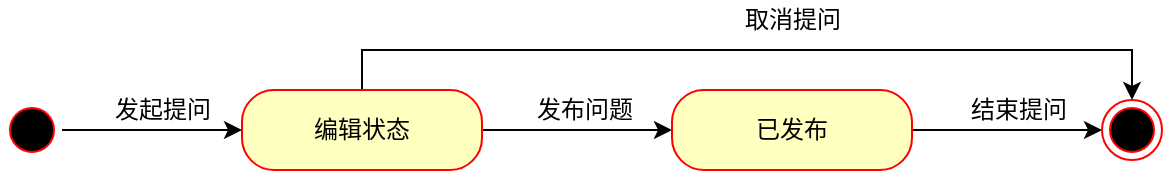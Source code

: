 <mxfile version="12.9.3" type="device"><diagram id="6wMeyarMs7nROyQC8wwc" name="第 1 页"><mxGraphModel dx="1026" dy="594" grid="1" gridSize="10" guides="1" tooltips="1" connect="1" arrows="1" fold="1" page="1" pageScale="1" pageWidth="1169" pageHeight="1654" math="0" shadow="0"><root><mxCell id="0"/><mxCell id="1" parent="0"/><mxCell id="kwCeZO9LCJKJkSMRnid0-12" style="edgeStyle=orthogonalEdgeStyle;rounded=0;orthogonalLoop=1;jettySize=auto;html=1;exitX=1;exitY=0.5;exitDx=0;exitDy=0;entryX=0;entryY=0.5;entryDx=0;entryDy=0;" edge="1" parent="1" source="kwCeZO9LCJKJkSMRnid0-1" target="kwCeZO9LCJKJkSMRnid0-3"><mxGeometry relative="1" as="geometry"/></mxCell><mxCell id="kwCeZO9LCJKJkSMRnid0-1" value="" style="ellipse;html=1;shape=startState;fillColor=#000000;strokeColor=#ff0000;" vertex="1" parent="1"><mxGeometry x="130" y="160" width="30" height="30" as="geometry"/></mxCell><mxCell id="kwCeZO9LCJKJkSMRnid0-7" style="edgeStyle=orthogonalEdgeStyle;rounded=0;orthogonalLoop=1;jettySize=auto;html=1;exitX=1;exitY=0.5;exitDx=0;exitDy=0;entryX=0;entryY=0.5;entryDx=0;entryDy=0;" edge="1" parent="1" source="kwCeZO9LCJKJkSMRnid0-3" target="kwCeZO9LCJKJkSMRnid0-5"><mxGeometry relative="1" as="geometry"/></mxCell><mxCell id="kwCeZO9LCJKJkSMRnid0-16" value="发布问题" style="text;html=1;align=center;verticalAlign=middle;resizable=0;points=[];labelBackgroundColor=#ffffff;" vertex="1" connectable="0" parent="kwCeZO9LCJKJkSMRnid0-7"><mxGeometry x="-0.149" y="11" relative="1" as="geometry"><mxPoint x="10" y="1" as="offset"/></mxGeometry></mxCell><mxCell id="kwCeZO9LCJKJkSMRnid0-13" style="edgeStyle=orthogonalEdgeStyle;rounded=0;orthogonalLoop=1;jettySize=auto;html=1;exitX=0.5;exitY=0;exitDx=0;exitDy=0;entryX=0.5;entryY=0;entryDx=0;entryDy=0;" edge="1" parent="1" source="kwCeZO9LCJKJkSMRnid0-3" target="kwCeZO9LCJKJkSMRnid0-9"><mxGeometry relative="1" as="geometry"/></mxCell><mxCell id="kwCeZO9LCJKJkSMRnid0-3" value="编辑状态" style="rounded=1;whiteSpace=wrap;html=1;arcSize=40;fontColor=#000000;fillColor=#ffffc0;strokeColor=#ff0000;" vertex="1" parent="1"><mxGeometry x="250" y="155" width="120" height="40" as="geometry"/></mxCell><mxCell id="kwCeZO9LCJKJkSMRnid0-11" style="edgeStyle=orthogonalEdgeStyle;rounded=0;orthogonalLoop=1;jettySize=auto;html=1;exitX=1;exitY=0.5;exitDx=0;exitDy=0;entryX=0;entryY=0.5;entryDx=0;entryDy=0;" edge="1" parent="1" source="kwCeZO9LCJKJkSMRnid0-5" target="kwCeZO9LCJKJkSMRnid0-9"><mxGeometry relative="1" as="geometry"/></mxCell><mxCell id="kwCeZO9LCJKJkSMRnid0-5" value="已发布" style="rounded=1;whiteSpace=wrap;html=1;arcSize=40;fontColor=#000000;fillColor=#ffffc0;strokeColor=#ff0000;" vertex="1" parent="1"><mxGeometry x="465" y="155" width="120" height="40" as="geometry"/></mxCell><mxCell id="kwCeZO9LCJKJkSMRnid0-9" value="" style="ellipse;html=1;shape=endState;fillColor=#000000;strokeColor=#ff0000;" vertex="1" parent="1"><mxGeometry x="680" y="160" width="30" height="30" as="geometry"/></mxCell><mxCell id="kwCeZO9LCJKJkSMRnid0-15" value="发起提问" style="text;html=1;align=center;verticalAlign=middle;resizable=0;points=[];autosize=1;" vertex="1" parent="1"><mxGeometry x="180" y="155" width="60" height="20" as="geometry"/></mxCell><mxCell id="kwCeZO9LCJKJkSMRnid0-17" value="结束提问" style="text;html=1;align=center;verticalAlign=middle;resizable=0;points=[];autosize=1;" vertex="1" parent="1"><mxGeometry x="608" y="155" width="60" height="20" as="geometry"/></mxCell><mxCell id="kwCeZO9LCJKJkSMRnid0-18" value="取消提问" style="text;html=1;align=center;verticalAlign=middle;resizable=0;points=[];autosize=1;" vertex="1" parent="1"><mxGeometry x="495" y="110" width="60" height="20" as="geometry"/></mxCell></root></mxGraphModel></diagram></mxfile>